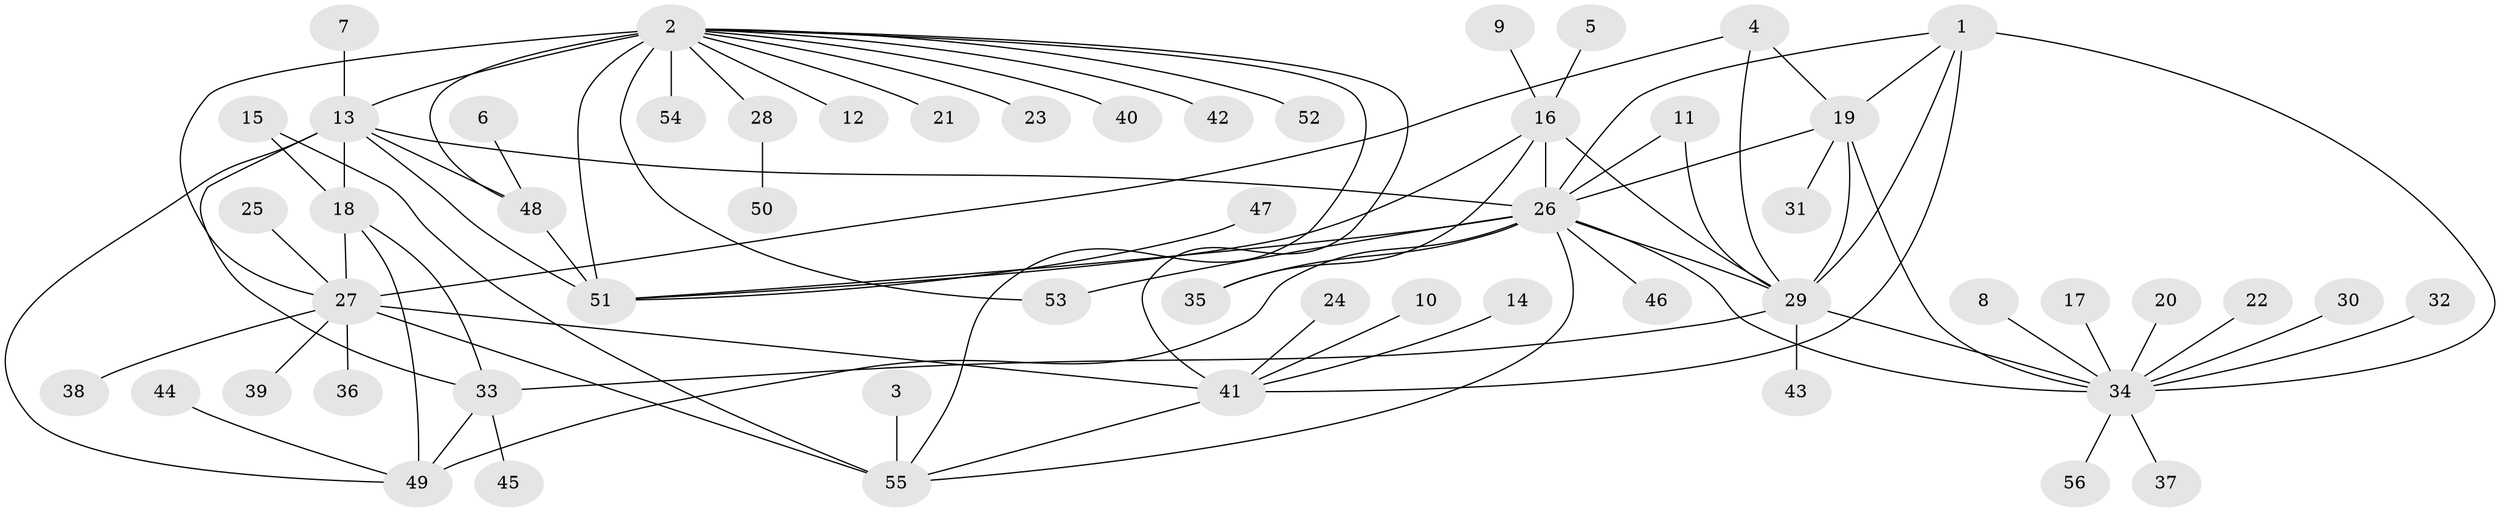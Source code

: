 // original degree distribution, {11: 0.009174311926605505, 7: 0.06422018348623854, 9: 0.027522935779816515, 10: 0.027522935779816515, 6: 0.045871559633027525, 14: 0.009174311926605505, 5: 0.01834862385321101, 4: 0.01834862385321101, 8: 0.01834862385321101, 1: 0.5779816513761468, 3: 0.05504587155963303, 2: 0.12844036697247707}
// Generated by graph-tools (version 1.1) at 2025/26/03/09/25 03:26:46]
// undirected, 56 vertices, 84 edges
graph export_dot {
graph [start="1"]
  node [color=gray90,style=filled];
  1;
  2;
  3;
  4;
  5;
  6;
  7;
  8;
  9;
  10;
  11;
  12;
  13;
  14;
  15;
  16;
  17;
  18;
  19;
  20;
  21;
  22;
  23;
  24;
  25;
  26;
  27;
  28;
  29;
  30;
  31;
  32;
  33;
  34;
  35;
  36;
  37;
  38;
  39;
  40;
  41;
  42;
  43;
  44;
  45;
  46;
  47;
  48;
  49;
  50;
  51;
  52;
  53;
  54;
  55;
  56;
  1 -- 19 [weight=1.0];
  1 -- 26 [weight=1.0];
  1 -- 29 [weight=1.0];
  1 -- 34 [weight=1.0];
  1 -- 41 [weight=1.0];
  2 -- 12 [weight=1.0];
  2 -- 13 [weight=2.0];
  2 -- 21 [weight=1.0];
  2 -- 23 [weight=1.0];
  2 -- 27 [weight=2.0];
  2 -- 28 [weight=1.0];
  2 -- 40 [weight=1.0];
  2 -- 41 [weight=1.0];
  2 -- 42 [weight=1.0];
  2 -- 48 [weight=2.0];
  2 -- 51 [weight=2.0];
  2 -- 52 [weight=1.0];
  2 -- 53 [weight=1.0];
  2 -- 54 [weight=1.0];
  2 -- 55 [weight=1.0];
  3 -- 55 [weight=1.0];
  4 -- 19 [weight=1.0];
  4 -- 27 [weight=1.0];
  4 -- 29 [weight=1.0];
  5 -- 16 [weight=1.0];
  6 -- 48 [weight=1.0];
  7 -- 13 [weight=1.0];
  8 -- 34 [weight=1.0];
  9 -- 16 [weight=1.0];
  10 -- 41 [weight=1.0];
  11 -- 26 [weight=1.0];
  11 -- 29 [weight=1.0];
  13 -- 18 [weight=1.0];
  13 -- 26 [weight=1.0];
  13 -- 33 [weight=2.0];
  13 -- 48 [weight=1.0];
  13 -- 49 [weight=2.0];
  13 -- 51 [weight=1.0];
  14 -- 41 [weight=1.0];
  15 -- 18 [weight=1.0];
  15 -- 55 [weight=1.0];
  16 -- 26 [weight=3.0];
  16 -- 29 [weight=1.0];
  16 -- 35 [weight=3.0];
  16 -- 51 [weight=1.0];
  17 -- 34 [weight=1.0];
  18 -- 27 [weight=1.0];
  18 -- 33 [weight=1.0];
  18 -- 49 [weight=2.0];
  19 -- 26 [weight=1.0];
  19 -- 29 [weight=1.0];
  19 -- 31 [weight=1.0];
  19 -- 34 [weight=1.0];
  20 -- 34 [weight=1.0];
  22 -- 34 [weight=1.0];
  24 -- 41 [weight=1.0];
  25 -- 27 [weight=1.0];
  26 -- 29 [weight=1.0];
  26 -- 34 [weight=1.0];
  26 -- 35 [weight=1.0];
  26 -- 46 [weight=1.0];
  26 -- 49 [weight=1.0];
  26 -- 51 [weight=1.0];
  26 -- 53 [weight=1.0];
  26 -- 55 [weight=1.0];
  27 -- 36 [weight=1.0];
  27 -- 38 [weight=1.0];
  27 -- 39 [weight=1.0];
  27 -- 41 [weight=2.0];
  27 -- 55 [weight=2.0];
  28 -- 50 [weight=1.0];
  29 -- 33 [weight=1.0];
  29 -- 34 [weight=1.0];
  29 -- 43 [weight=1.0];
  30 -- 34 [weight=1.0];
  32 -- 34 [weight=1.0];
  33 -- 45 [weight=1.0];
  33 -- 49 [weight=2.0];
  34 -- 37 [weight=1.0];
  34 -- 56 [weight=1.0];
  41 -- 55 [weight=1.0];
  44 -- 49 [weight=1.0];
  47 -- 51 [weight=1.0];
  48 -- 51 [weight=1.0];
}
